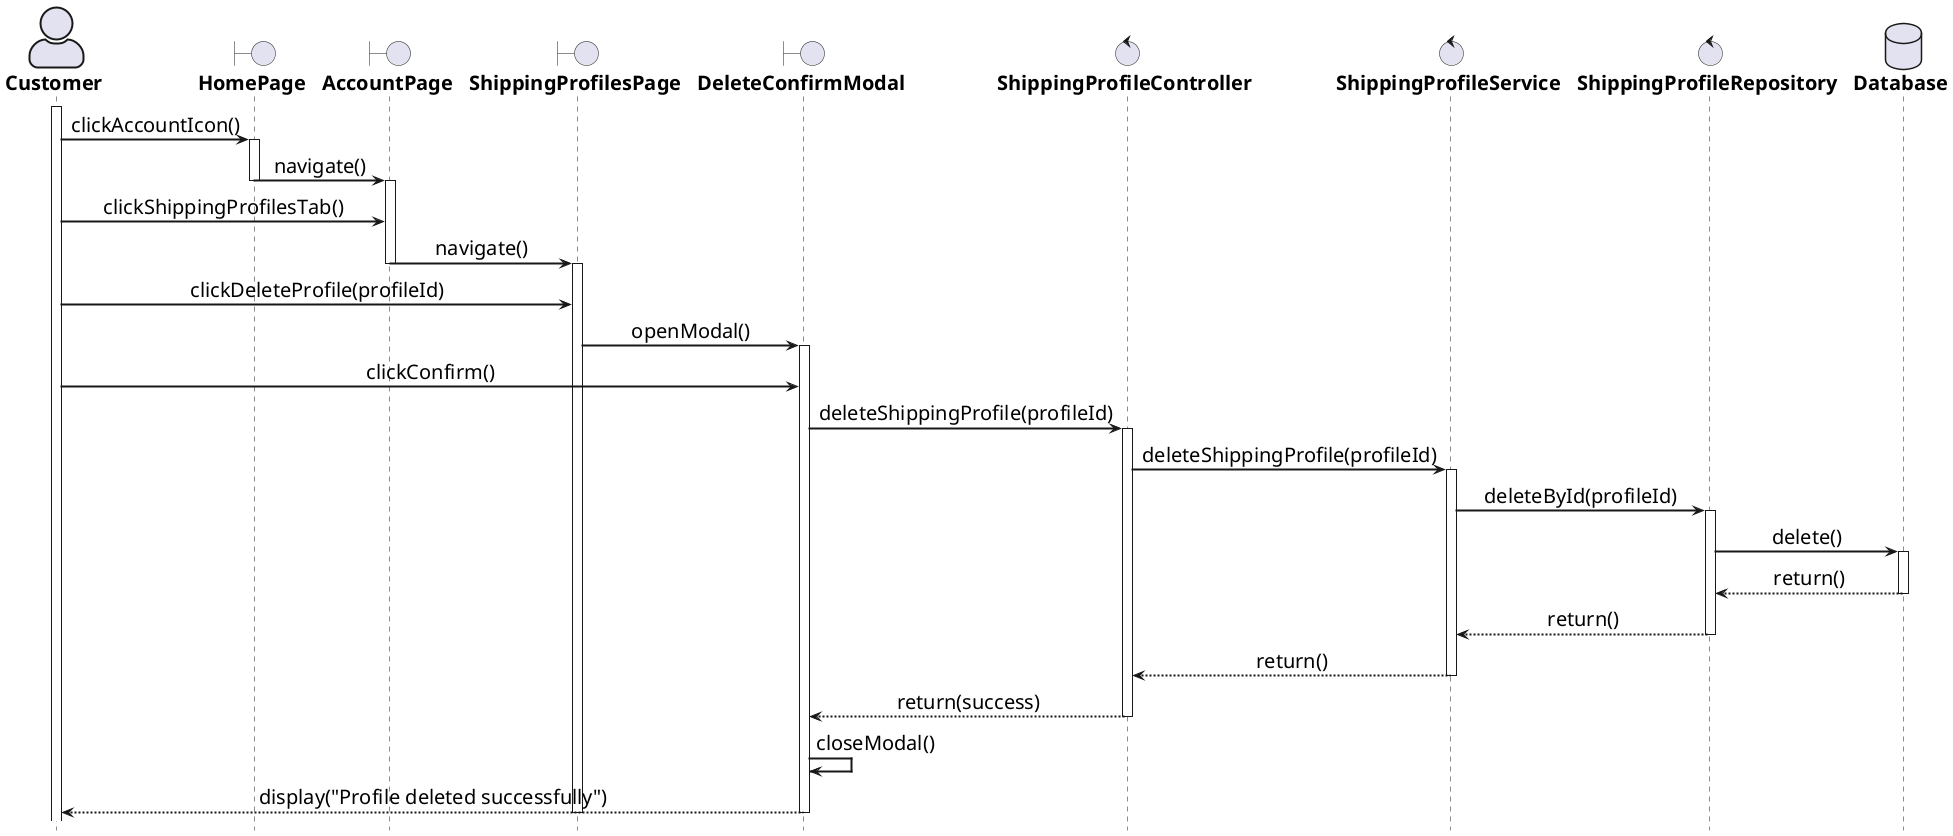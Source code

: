 @startuml

' General configuration
skinparam defaultFontSize 20
skinparam sequenceMessageAlign center

' Actor style configuration
skinparam actorStyle awesome

' Arrow and border thickness configuration
skinparam {
    ArrowThickness 2
    ParticipantBorderThickness 2
    ActorBorderThickness 2
    LifeLineBorderThickness 2
    ActivationBorderThickness 2
}

' Life line color configuration
skinparam LifeLineBorderColor black

' Font style configuration for components
skinparam {
    actorFontStyle bold
    boundaryFontStyle bold
    controlFontStyle bold
    entityFontStyle bold
    databaseFontStyle bold
}

' Define components
actor "Customer" as actor
boundary "HomePage" as homePage
boundary "AccountPage" as accountPage
boundary "ShippingProfilesPage" as profilePage
boundary "DeleteConfirmModal" as confirmModal
control "ShippingProfileController" as controller
control "ShippingProfileService" as service
control "ShippingProfileRepository" as profileRepo
database "Database" as db

' Start processing flow
activate actor

actor -> homePage: clickAccountIcon()
activate homePage

homePage -> accountPage: navigate()
deactivate homePage
activate accountPage

actor -> accountPage: clickShippingProfilesTab()
accountPage -> profilePage: navigate()
deactivate accountPage
activate profilePage

actor -> profilePage: clickDeleteProfile(profileId)
profilePage -> confirmModal: openModal()
activate confirmModal

actor -> confirmModal: clickConfirm()

confirmModal -> controller: deleteShippingProfile(profileId)
activate controller

controller -> service: deleteShippingProfile(profileId)
activate service

service -> profileRepo: deleteById(profileId)
activate profileRepo
profileRepo -> db: delete()
activate db
db --> profileRepo: return()
deactivate db
profileRepo --> service: return()
deactivate profileRepo

service --> controller: return()
deactivate service

controller --> confirmModal: return(success)
deactivate controller

confirmModal -> confirmModal: closeModal()
confirmModal --> actor: display("Profile deleted successfully")

deactivate confirmModal
deactivate profilePage

hide footbox
@enduml